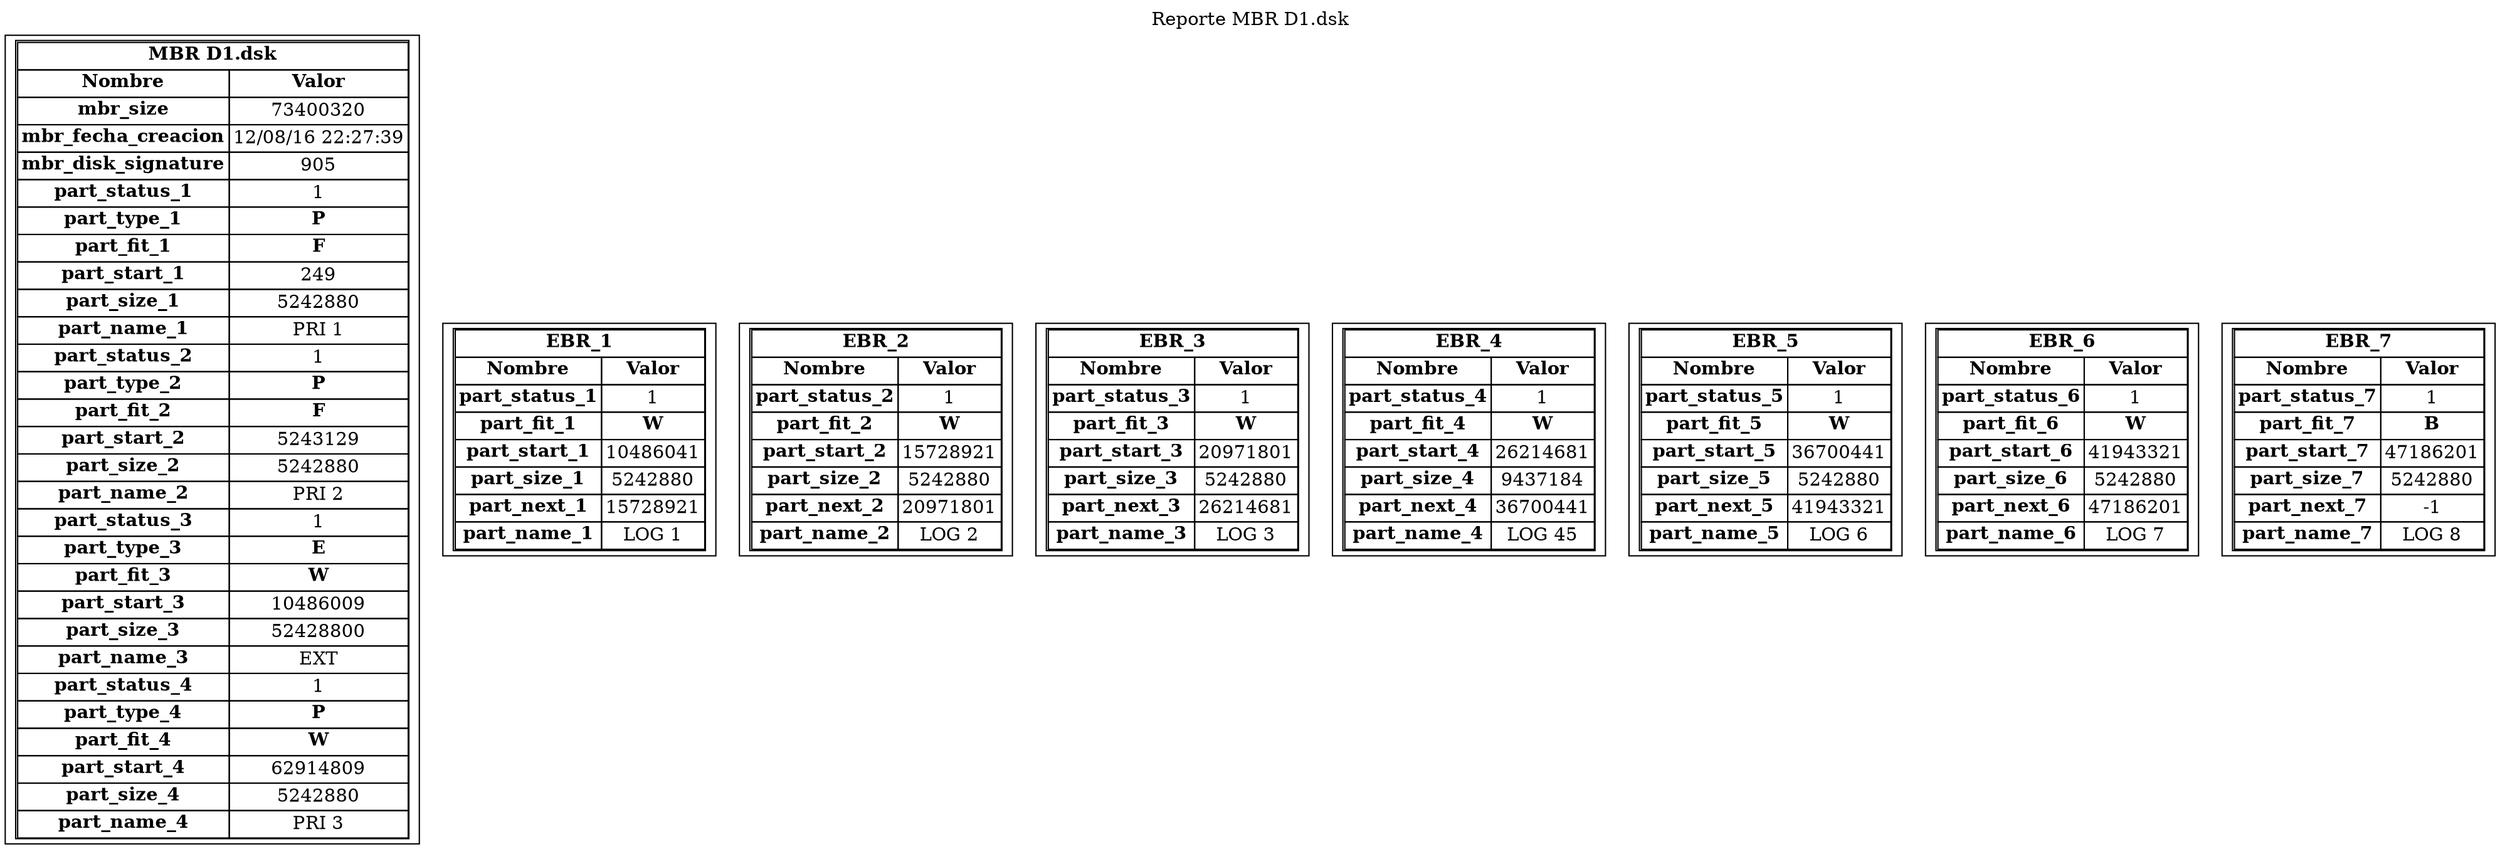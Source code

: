 digraph g{
node[shape = box];
label = "Reporte MBR D1.dsk";
labelloc = "t";
"Record" [label = <<table border = "1" cellspacing = "0">
<tr><td colspan = "2"><b>MBR D1.dsk</b></td></tr>
<tr><td><b>Nombre</b></td><td><b>Valor</b></td></tr>
<tr><td><b>mbr_size</b></td><td>73400320</td></tr>
<tr><td><b>mbr_fecha_creacion</b></td><td>12/08/16 22:27:39</td></tr>
<tr><td><b>mbr_disk_signature</b></td><td>905</td></tr>
<tr><td><b>part_status_1</b></td><td>1</td></tr>
<tr><td><b>part_type_1</b></td><td><b>P</b></td></tr>
<tr><td><b>part_fit_1</b></td><td><b>F</b></td></tr>
<tr><td><b>part_start_1</b></td><td>249</td></tr>
<tr><td><b>part_size_1</b></td><td>5242880</td></tr>
<tr><td><b>part_name_1</b></td><td>PRI 1</td></tr>
<tr><td><b>part_status_2</b></td><td>1</td></tr>
<tr><td><b>part_type_2</b></td><td><b>P</b></td></tr>
<tr><td><b>part_fit_2</b></td><td><b>F</b></td></tr>
<tr><td><b>part_start_2</b></td><td>5243129</td></tr>
<tr><td><b>part_size_2</b></td><td>5242880</td></tr>
<tr><td><b>part_name_2</b></td><td>PRI 2</td></tr>
<tr><td><b>part_status_3</b></td><td>1</td></tr>
<tr><td><b>part_type_3</b></td><td><b>E</b></td></tr>
<tr><td><b>part_fit_3</b></td><td><b>W</b></td></tr>
<tr><td><b>part_start_3</b></td><td>10486009</td></tr>
<tr><td><b>part_size_3</b></td><td>52428800</td></tr>
<tr><td><b>part_name_3</b></td><td>EXT</td></tr>
<tr><td><b>part_status_4</b></td><td>1</td></tr>
<tr><td><b>part_type_4</b></td><td><b>P</b></td></tr>
<tr><td><b>part_fit_4</b></td><td><b>W</b></td></tr>
<tr><td><b>part_start_4</b></td><td>62914809</td></tr>
<tr><td><b>part_size_4</b></td><td>5242880</td></tr>
<tr><td><b>part_name_4</b></td><td>PRI 3</td></tr>
</table>>];
"Record1" [label = <<table border = "1" cellspacing = "0">
<tr><td colspan = "2"><b>EBR_1</b></td></tr>
<tr><td><b>Nombre</b></td><td><b>Valor</b></td></tr>
<tr><td><b>part_status_1</b></td><td>1</td></tr>
<tr><td><b>part_fit_1</b></td><td><b>W</b></td></tr>
<tr><td><b>part_start_1</b></td><td>10486041</td></tr>
<tr><td><b>part_size_1</b></td><td>5242880</td></tr>
<tr><td><b>part_next_1</b></td><td>15728921</td></tr>
<tr><td><b>part_name_1</b></td><td>LOG 1</td></tr>
</table>>];
"Record2" [label = <<table border = "1" cellspacing = "0">
<tr><td colspan = "2"><b>EBR_2</b></td></tr>
<tr><td><b>Nombre</b></td><td><b>Valor</b></td></tr>
<tr><td><b>part_status_2</b></td><td>1</td></tr>
<tr><td><b>part_fit_2</b></td><td><b>W</b></td></tr>
<tr><td><b>part_start_2</b></td><td>15728921</td></tr>
<tr><td><b>part_size_2</b></td><td>5242880</td></tr>
<tr><td><b>part_next_2</b></td><td>20971801</td></tr>
<tr><td><b>part_name_2</b></td><td>LOG 2</td></tr>
</table>>];
"Record3" [label = <<table border = "1" cellspacing = "0">
<tr><td colspan = "2"><b>EBR_3</b></td></tr>
<tr><td><b>Nombre</b></td><td><b>Valor</b></td></tr>
<tr><td><b>part_status_3</b></td><td>1</td></tr>
<tr><td><b>part_fit_3</b></td><td><b>W</b></td></tr>
<tr><td><b>part_start_3</b></td><td>20971801</td></tr>
<tr><td><b>part_size_3</b></td><td>5242880</td></tr>
<tr><td><b>part_next_3</b></td><td>26214681</td></tr>
<tr><td><b>part_name_3</b></td><td>LOG 3</td></tr>
</table>>];
"Record4" [label = <<table border = "1" cellspacing = "0">
<tr><td colspan = "2"><b>EBR_4</b></td></tr>
<tr><td><b>Nombre</b></td><td><b>Valor</b></td></tr>
<tr><td><b>part_status_4</b></td><td>1</td></tr>
<tr><td><b>part_fit_4</b></td><td><b>W</b></td></tr>
<tr><td><b>part_start_4</b></td><td>26214681</td></tr>
<tr><td><b>part_size_4</b></td><td>9437184</td></tr>
<tr><td><b>part_next_4</b></td><td>36700441</td></tr>
<tr><td><b>part_name_4</b></td><td>LOG 45</td></tr>
</table>>];
"Record5" [label = <<table border = "1" cellspacing = "0">
<tr><td colspan = "2"><b>EBR_5</b></td></tr>
<tr><td><b>Nombre</b></td><td><b>Valor</b></td></tr>
<tr><td><b>part_status_5</b></td><td>1</td></tr>
<tr><td><b>part_fit_5</b></td><td><b>W</b></td></tr>
<tr><td><b>part_start_5</b></td><td>36700441</td></tr>
<tr><td><b>part_size_5</b></td><td>5242880</td></tr>
<tr><td><b>part_next_5</b></td><td>41943321</td></tr>
<tr><td><b>part_name_5</b></td><td>LOG 6</td></tr>
</table>>];
"Record6" [label = <<table border = "1" cellspacing = "0">
<tr><td colspan = "2"><b>EBR_6</b></td></tr>
<tr><td><b>Nombre</b></td><td><b>Valor</b></td></tr>
<tr><td><b>part_status_6</b></td><td>1</td></tr>
<tr><td><b>part_fit_6</b></td><td><b>W</b></td></tr>
<tr><td><b>part_start_6</b></td><td>41943321</td></tr>
<tr><td><b>part_size_6</b></td><td>5242880</td></tr>
<tr><td><b>part_next_6</b></td><td>47186201</td></tr>
<tr><td><b>part_name_6</b></td><td>LOG 7</td></tr>
</table>>];
"Record7" [label = <<table border = "1" cellspacing = "0">
<tr><td colspan = "2"><b>EBR_7</b></td></tr>
<tr><td><b>Nombre</b></td><td><b>Valor</b></td></tr>
<tr><td><b>part_status_7</b></td><td>1</td></tr>
<tr><td><b>part_fit_7</b></td><td><b>B</b></td></tr>
<tr><td><b>part_start_7</b></td><td>47186201</td></tr>
<tr><td><b>part_size_7</b></td><td>5242880</td></tr>
<tr><td><b>part_next_7</b></td><td>-1</td></tr>
<tr><td><b>part_name_7</b></td><td>LOG 8</td></tr>
</table>>];
}